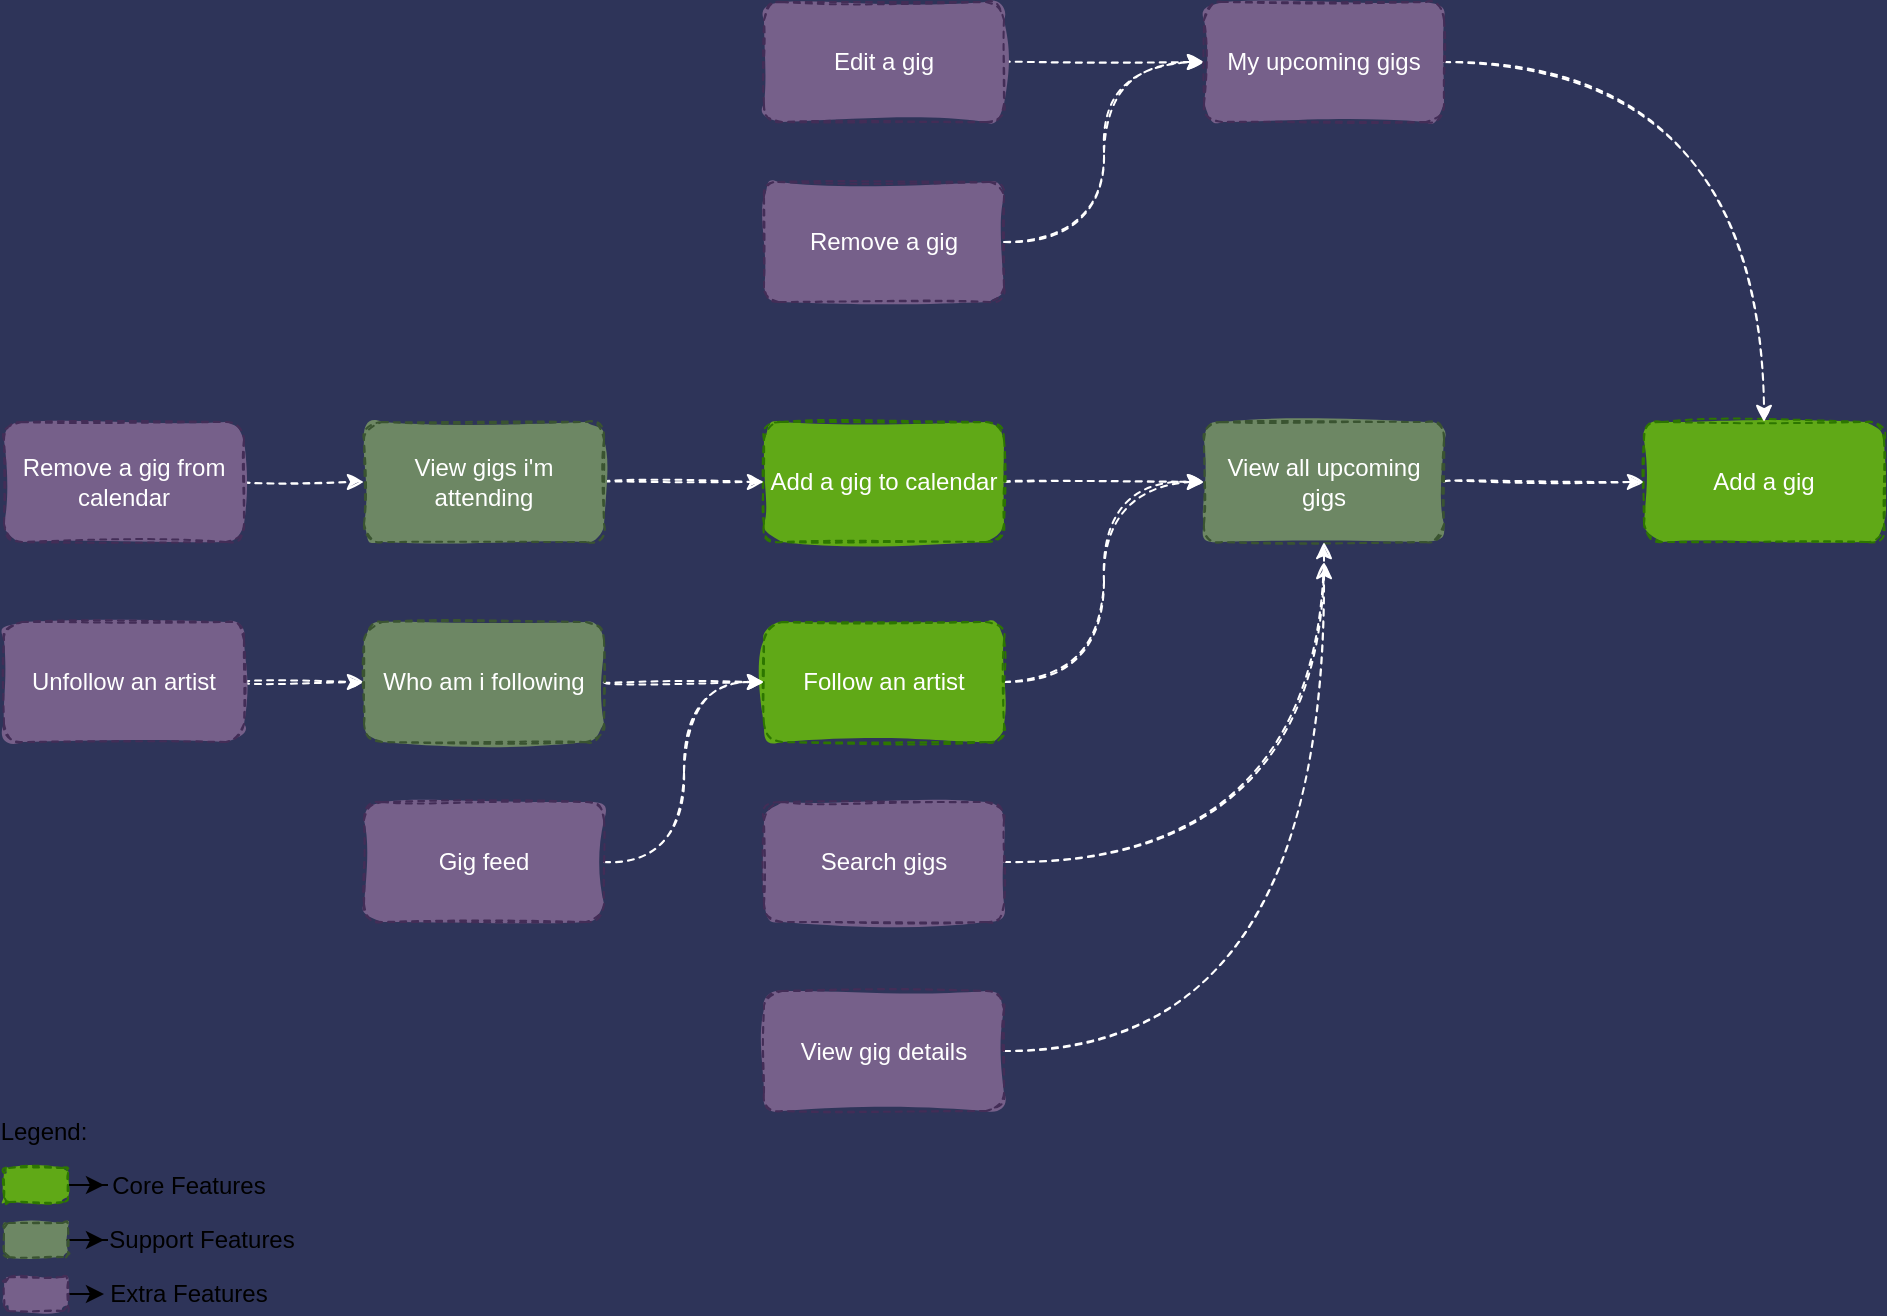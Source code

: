 <mxfile version="13.10.0" type="embed">
    <diagram id="vK_wk12hMwim_Xy8CHRM" name="Page-1">
        <mxGraphModel dx="1278" dy="790" grid="0" gridSize="10" guides="1" tooltips="1" connect="1" arrows="1" fold="1" page="0" pageScale="1" pageWidth="827" pageHeight="1169" background="#2E3459" math="0" shadow="0">
            <root>
                <mxCell id="0"/>
                <mxCell id="1" parent="0"/>
                <mxCell id="2" value="Add a gig" style="whiteSpace=wrap;html=1;fillColor=#60a917;strokeColor=#2D7600;fontColor=#ffffff;sketch=1;rounded=1;fillStyle=solid;dashed=1;" parent="1" vertex="1">
                    <mxGeometry x="320" y="240" width="120" height="60" as="geometry"/>
                </mxCell>
                <mxCell id="31" style="edgeStyle=orthogonalEdgeStyle;orthogonalLoop=1;jettySize=auto;html=1;entryX=0;entryY=0.5;entryDx=0;entryDy=0;fontColor=#143642;labelBackgroundColor=#DAD2D8;sketch=1;curved=1;dashed=1;strokeColor=#FFFFFF;" parent="1" source="3" target="8" edge="1">
                    <mxGeometry relative="1" as="geometry"/>
                </mxCell>
                <mxCell id="3" value="Edit a gig" style="whiteSpace=wrap;html=1;fillColor=#76608a;strokeColor=#432D57;fontColor=#ffffff;sketch=1;rounded=1;fillStyle=solid;dashed=1;" parent="1" vertex="1">
                    <mxGeometry x="-120" y="30" width="120" height="60" as="geometry"/>
                </mxCell>
                <mxCell id="32" style="edgeStyle=orthogonalEdgeStyle;orthogonalLoop=1;jettySize=auto;html=1;entryX=0;entryY=0.5;entryDx=0;entryDy=0;fontColor=#143642;labelBackgroundColor=#DAD2D8;sketch=1;curved=1;dashed=1;strokeColor=#FFFFFF;" parent="1" source="4" target="8" edge="1">
                    <mxGeometry relative="1" as="geometry"/>
                </mxCell>
                <mxCell id="4" value="Remove a gig" style="whiteSpace=wrap;html=1;arcSize=12;fillColor=#76608a;strokeColor=#432D57;fontColor=#ffffff;sketch=1;rounded=1;fillStyle=solid;dashed=1;" parent="1" vertex="1">
                    <mxGeometry x="-120" y="120" width="120" height="60" as="geometry"/>
                </mxCell>
                <mxCell id="25" style="edgeStyle=orthogonalEdgeStyle;orthogonalLoop=1;jettySize=auto;html=1;entryX=0;entryY=0.5;entryDx=0;entryDy=0;fontColor=#143642;labelBackgroundColor=#DAD2D8;sketch=1;curved=1;dashed=1;strokeColor=#FFFFFF;" parent="1" source="5" target="2" edge="1">
                    <mxGeometry relative="1" as="geometry"/>
                </mxCell>
                <mxCell id="5" value="View all upcoming gigs" style="whiteSpace=wrap;html=1;fillColor=#6d8764;strokeColor=#3A5431;fontColor=#ffffff;sketch=1;rounded=1;fillStyle=solid;dashed=1;" parent="1" vertex="1">
                    <mxGeometry x="100" y="240" width="120" height="60" as="geometry"/>
                </mxCell>
                <mxCell id="40" style="edgeStyle=orthogonalEdgeStyle;orthogonalLoop=1;jettySize=auto;html=1;entryX=0.5;entryY=1;entryDx=0;entryDy=0;fontColor=#143642;labelBackgroundColor=#DAD2D8;sketch=1;curved=1;dashed=1;strokeColor=#FFFFFF;" parent="1" source="6" target="5" edge="1">
                    <mxGeometry relative="1" as="geometry"/>
                </mxCell>
                <mxCell id="6" value="Search gigs" style="whiteSpace=wrap;html=1;fillColor=#76608a;strokeColor=#432D57;fontColor=#ffffff;sketch=1;rounded=1;fillStyle=solid;dashed=1;" parent="1" vertex="1">
                    <mxGeometry x="-120" y="430" width="120" height="60" as="geometry"/>
                </mxCell>
                <mxCell id="41" style="edgeStyle=orthogonalEdgeStyle;orthogonalLoop=1;jettySize=auto;html=1;fontColor=#143642;labelBackgroundColor=#DAD2D8;sketch=1;curved=1;dashed=1;strokeColor=#FFFFFF;" parent="1" source="7" edge="1">
                    <mxGeometry relative="1" as="geometry">
                        <mxPoint x="160" y="310" as="targetPoint"/>
                    </mxGeometry>
                </mxCell>
                <mxCell id="7" value="View gig details" style="whiteSpace=wrap;html=1;fillColor=#76608a;strokeColor=#432D57;fontColor=#ffffff;sketch=1;rounded=1;fillStyle=solid;dashed=1;" parent="1" vertex="1">
                    <mxGeometry x="-120" y="524.5" width="120" height="60" as="geometry"/>
                </mxCell>
                <mxCell id="27" style="edgeStyle=orthogonalEdgeStyle;orthogonalLoop=1;jettySize=auto;html=1;fontColor=#143642;labelBackgroundColor=#DAD2D8;sketch=1;curved=1;dashed=1;strokeColor=#FFFFFF;" parent="1" source="8" edge="1">
                    <mxGeometry relative="1" as="geometry">
                        <mxPoint x="380" y="240" as="targetPoint"/>
                    </mxGeometry>
                </mxCell>
                <mxCell id="8" value="My upcoming gigs" style="whiteSpace=wrap;html=1;sketch=1;rounded=1;fillColor=#76608a;strokeColor=#432D57;fontColor=#ffffff;fillStyle=solid;dashed=1;" parent="1" vertex="1">
                    <mxGeometry x="100" y="30" width="120" height="60" as="geometry"/>
                </mxCell>
                <mxCell id="33" style="edgeStyle=orthogonalEdgeStyle;orthogonalLoop=1;jettySize=auto;html=1;fontColor=#143642;labelBackgroundColor=#DAD2D8;sketch=1;curved=1;dashed=1;strokeColor=#FFFFFF;" parent="1" source="9" target="5" edge="1">
                    <mxGeometry relative="1" as="geometry"/>
                </mxCell>
                <mxCell id="9" value="Add a gig to calendar" style="whiteSpace=wrap;html=1;fillColor=#60a917;strokeColor=#2D7600;fontColor=#ffffff;sketch=1;rounded=1;glass=0;shadow=0;fillStyle=solid;dashed=1;" parent="1" vertex="1">
                    <mxGeometry x="-120" y="240" width="120" height="60" as="geometry"/>
                </mxCell>
                <mxCell id="34" style="edgeStyle=orthogonalEdgeStyle;orthogonalLoop=1;jettySize=auto;html=1;entryX=0;entryY=0.5;entryDx=0;entryDy=0;fontColor=#143642;labelBackgroundColor=#DAD2D8;sketch=1;curved=1;dashed=1;strokeColor=#FFFFFF;" parent="1" source="10" target="11" edge="1">
                    <mxGeometry relative="1" as="geometry"/>
                </mxCell>
                <mxCell id="10" value="Remove a gig from calendar" style="whiteSpace=wrap;html=1;fillColor=#76608a;strokeColor=#432D57;fontColor=#ffffff;sketch=1;rounded=1;fillStyle=solid;dashed=1;" parent="1" vertex="1">
                    <mxGeometry x="-500" y="240" width="120" height="60" as="geometry"/>
                </mxCell>
                <mxCell id="28" style="edgeStyle=orthogonalEdgeStyle;orthogonalLoop=1;jettySize=auto;html=1;entryX=0;entryY=0.5;entryDx=0;entryDy=0;fontColor=#143642;labelBackgroundColor=#DAD2D8;sketch=1;curved=1;dashed=1;strokeColor=#FFFFFF;" parent="1" source="11" target="9" edge="1">
                    <mxGeometry relative="1" as="geometry"/>
                </mxCell>
                <mxCell id="11" value="View gigs i'm attending" style="whiteSpace=wrap;html=1;fillColor=#6d8764;strokeColor=#3A5431;fontColor=#ffffff;sketch=1;rounded=1;fillStyle=solid;dashed=1;" parent="1" vertex="1">
                    <mxGeometry x="-320" y="240" width="120" height="60" as="geometry"/>
                </mxCell>
                <mxCell id="35" style="edgeStyle=orthogonalEdgeStyle;orthogonalLoop=1;jettySize=auto;html=1;entryX=0;entryY=0.5;entryDx=0;entryDy=0;fontColor=#143642;labelBackgroundColor=#DAD2D8;sketch=1;curved=1;dashed=1;strokeColor=#FFFFFF;" parent="1" source="12" target="5" edge="1">
                    <mxGeometry relative="1" as="geometry"/>
                </mxCell>
                <mxCell id="12" value="Follow an artist" style="whiteSpace=wrap;html=1;fillColor=#60a917;strokeColor=#2D7600;fontColor=#ffffff;sketch=1;rounded=1;glass=0;shadow=0;fillStyle=solid;dashed=1;" parent="1" vertex="1">
                    <mxGeometry x="-120" y="340" width="120" height="60" as="geometry"/>
                </mxCell>
                <mxCell id="38" style="edgeStyle=orthogonalEdgeStyle;orthogonalLoop=1;jettySize=auto;html=1;entryX=0;entryY=0.5;entryDx=0;entryDy=0;fontColor=#143642;labelBackgroundColor=#DAD2D8;sketch=1;curved=1;dashed=1;strokeColor=#FFFFFF;" parent="1" source="13" target="14" edge="1">
                    <mxGeometry relative="1" as="geometry"/>
                </mxCell>
                <mxCell id="13" value="Unfollow an artist" style="whiteSpace=wrap;html=1;fillColor=#76608a;strokeColor=#432D57;fontColor=#ffffff;sketch=1;rounded=1;fillStyle=solid;dashed=1;" parent="1" vertex="1">
                    <mxGeometry x="-500" y="340" width="120" height="60" as="geometry"/>
                </mxCell>
                <mxCell id="37" style="edgeStyle=orthogonalEdgeStyle;orthogonalLoop=1;jettySize=auto;html=1;entryX=0;entryY=0.5;entryDx=0;entryDy=0;fontColor=#143642;labelBackgroundColor=#DAD2D8;sketch=1;curved=1;dashed=1;strokeColor=#FFFFFF;" parent="1" source="14" target="12" edge="1">
                    <mxGeometry relative="1" as="geometry"/>
                </mxCell>
                <mxCell id="14" value="Who am i following" style="whiteSpace=wrap;html=1;fillColor=#6d8764;strokeColor=#3A5431;fontColor=#ffffff;sketch=1;rounded=1;fillStyle=solid;dashed=1;" parent="1" vertex="1">
                    <mxGeometry x="-320" y="340" width="120" height="60" as="geometry"/>
                </mxCell>
                <mxCell id="39" style="edgeStyle=orthogonalEdgeStyle;orthogonalLoop=1;jettySize=auto;html=1;entryX=0;entryY=0.5;entryDx=0;entryDy=0;fontColor=#143642;labelBackgroundColor=#DAD2D8;sketch=1;curved=1;dashed=1;strokeColor=#FFFFFF;" parent="1" source="15" target="12" edge="1">
                    <mxGeometry relative="1" as="geometry"/>
                </mxCell>
                <mxCell id="15" value="Gig feed" style="whiteSpace=wrap;html=1;fillColor=#76608a;strokeColor=#432D57;fontColor=#ffffff;sketch=1;rounded=1;fillStyle=solid;dashed=1;" parent="1" vertex="1">
                    <mxGeometry x="-320" y="430" width="120" height="60" as="geometry"/>
                </mxCell>
                <mxCell id="45" style="edgeStyle=orthogonalEdgeStyle;rounded=0;orthogonalLoop=1;jettySize=auto;html=1;" edge="1" parent="1" source="43" target="44">
                    <mxGeometry relative="1" as="geometry"/>
                </mxCell>
                <mxCell id="43" value="" style="whiteSpace=wrap;html=1;fillColor=#60a917;strokeColor=#2D7600;fontColor=#ffffff;sketch=1;rounded=1;glass=0;shadow=0;fillStyle=solid;dashed=1;" vertex="1" parent="1">
                    <mxGeometry x="-500" y="613" width="32" height="17" as="geometry"/>
                </mxCell>
                <mxCell id="44" value="Core Features" style="text;html=1;strokeColor=none;fillColor=none;align=center;verticalAlign=middle;whiteSpace=wrap;rounded=0;" vertex="1" parent="1">
                    <mxGeometry x="-450" y="611.5" width="85" height="20" as="geometry"/>
                </mxCell>
                <mxCell id="50" style="edgeStyle=orthogonalEdgeStyle;rounded=0;orthogonalLoop=1;jettySize=auto;html=1;exitX=1;exitY=0.5;exitDx=0;exitDy=0;" edge="1" parent="1" source="46" target="47">
                    <mxGeometry relative="1" as="geometry"/>
                </mxCell>
                <mxCell id="46" value="" style="whiteSpace=wrap;html=1;fillColor=#6d8764;strokeColor=#3A5431;fontColor=#ffffff;sketch=1;rounded=1;glass=0;shadow=0;fillStyle=solid;dashed=1;" vertex="1" parent="1">
                    <mxGeometry x="-500" y="640.5" width="32" height="17" as="geometry"/>
                </mxCell>
                <mxCell id="47" value="Support Features" style="text;html=1;strokeColor=none;fillColor=none;align=center;verticalAlign=middle;whiteSpace=wrap;rounded=0;" vertex="1" parent="1">
                    <mxGeometry x="-450" y="639" width="98" height="20" as="geometry"/>
                </mxCell>
                <mxCell id="51" style="edgeStyle=orthogonalEdgeStyle;rounded=0;orthogonalLoop=1;jettySize=auto;html=1;exitX=1;exitY=0.5;exitDx=0;exitDy=0;entryX=0;entryY=0.5;entryDx=0;entryDy=0;" edge="1" parent="1" source="48" target="49">
                    <mxGeometry relative="1" as="geometry"/>
                </mxCell>
                <mxCell id="48" value="" style="whiteSpace=wrap;html=1;fillColor=#76608a;strokeColor=#432D57;fontColor=#ffffff;sketch=1;rounded=1;glass=0;shadow=0;fillStyle=solid;dashed=1;" vertex="1" parent="1">
                    <mxGeometry x="-500" y="667.5" width="32" height="17" as="geometry"/>
                </mxCell>
                <mxCell id="49" value="Extra Features" style="text;html=1;strokeColor=none;fillColor=none;align=center;verticalAlign=middle;whiteSpace=wrap;rounded=0;" vertex="1" parent="1">
                    <mxGeometry x="-450" y="666" width="85" height="20" as="geometry"/>
                </mxCell>
                <mxCell id="52" value="Legend:" style="text;html=1;strokeColor=none;fillColor=none;align=center;verticalAlign=middle;whiteSpace=wrap;rounded=0;" vertex="1" parent="1">
                    <mxGeometry x="-500" y="585" width="40" height="20" as="geometry"/>
                </mxCell>
            </root>
        </mxGraphModel>
    </diagram>
</mxfile>